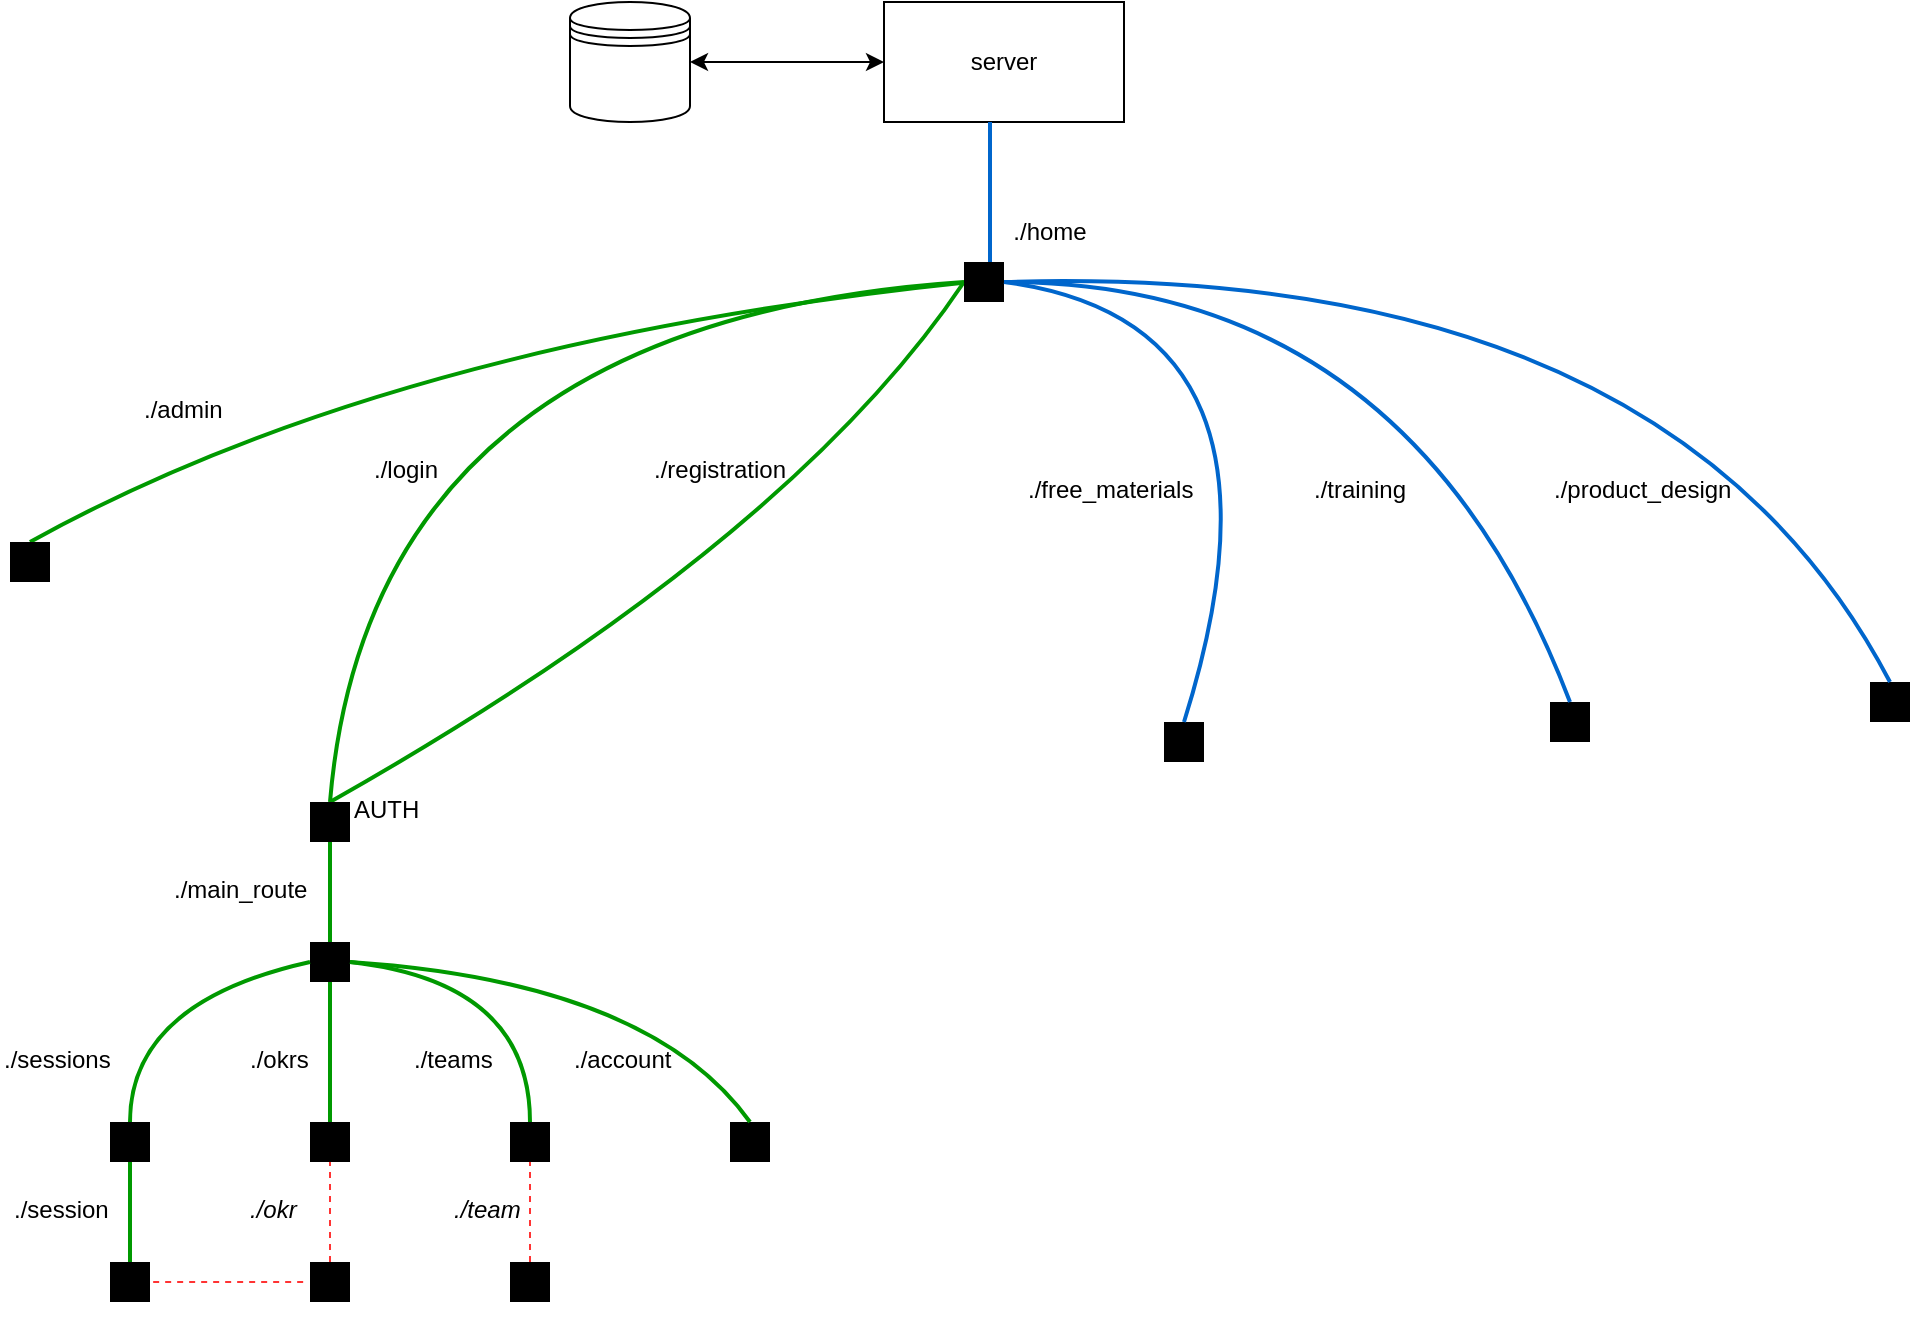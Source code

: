 <mxfile version="20.2.7" type="github">
  <diagram name="Page-1" id="b33cb84f-bf7a-9ccf-f142-242d16432e5d">
    <mxGraphModel dx="2142" dy="996" grid="1" gridSize="10" guides="1" tooltips="1" connect="1" arrows="1" fold="1" page="1" pageScale="1.5" pageWidth="1169" pageHeight="826" background="none" math="0" shadow="0">
      <root>
        <mxCell id="0" style=";html=1;" />
        <mxCell id="1" style=";html=1;" parent="0" />
        <mxCell id="vKaX04_a_XMLNVxywBgB-5" style="edgeStyle=none;curved=1;html=1;endArrow=none;endFill=0;strokeColor=#009900;strokeWidth=2;fontSize=24;fillColor=#FFFFFF;exitX=0.5;exitY=0;exitDx=0;exitDy=0;" edge="1" parent="1" source="vKaX04_a_XMLNVxywBgB-6">
          <mxGeometry relative="1" as="geometry">
            <Array as="points">
              <mxPoint x="570" y="230" />
            </Array>
            <mxPoint x="389.138" y="330" as="sourcePoint" />
            <mxPoint x="860" y="200" as="targetPoint" />
          </mxGeometry>
        </mxCell>
        <mxCell id="vKaX04_a_XMLNVxywBgB-3" style="edgeStyle=none;curved=1;html=1;endArrow=none;endFill=0;strokeColor=#009900;strokeWidth=2;fontSize=24;fillColor=#FFFFFF;exitX=0.5;exitY=0;exitDx=0;exitDy=0;entryX=0;entryY=0.5;entryDx=0;entryDy=0;" edge="1" parent="1" source="2a5a01dd2e413fbf-13" target="2a5a01dd2e413fbf-12">
          <mxGeometry relative="1" as="geometry">
            <Array as="points">
              <mxPoint x="770" y="330" />
            </Array>
            <mxPoint x="620" y="430" as="sourcePoint" />
            <mxPoint x="860" y="200" as="targetPoint" />
          </mxGeometry>
        </mxCell>
        <mxCell id="2a5a01dd2e413fbf-12" value="" style="whiteSpace=wrap;html=1;rounded=0;shadow=0;strokeWidth=1;fillColor=#000000;fontSize=24;align=right;strokeColor=none;" parent="1" vertex="1">
          <mxGeometry x="857" y="190" width="20" height="20" as="geometry" />
        </mxCell>
        <mxCell id="2a5a01dd2e413fbf-44" style="edgeStyle=none;curved=1;html=1;endArrow=none;endFill=0;strokeColor=#009900;strokeWidth=2;fontSize=24;entryX=0;entryY=0.5;entryDx=0;entryDy=0;exitX=0.5;exitY=0;exitDx=0;exitDy=0;fillColor=#FFFFFF;" parent="1" source="2a5a01dd2e413fbf-13" target="2a5a01dd2e413fbf-12" edge="1">
          <mxGeometry relative="1" as="geometry">
            <Array as="points">
              <mxPoint x="560" y="220" />
            </Array>
            <mxPoint x="490" y="320" as="sourcePoint" />
            <mxPoint x="450" y="620" as="targetPoint" />
          </mxGeometry>
        </mxCell>
        <mxCell id="2a5a01dd2e413fbf-13" value="" style="whiteSpace=wrap;html=1;rounded=0;shadow=0;strokeWidth=1;fillColor=#000000;fontSize=24;align=right;strokeColor=none;" parent="1" vertex="1">
          <mxGeometry x="530" y="460" width="20" height="20" as="geometry" />
        </mxCell>
        <mxCell id="BhT1gj-zwRNEUNMPTzrb-5" value="./home" style="text;html=1;strokeColor=none;fillColor=none;align=center;verticalAlign=middle;whiteSpace=wrap;rounded=0;" parent="1" vertex="1">
          <mxGeometry x="870" y="160" width="60" height="30" as="geometry" />
        </mxCell>
        <mxCell id="BhT1gj-zwRNEUNMPTzrb-8" value="" style="whiteSpace=wrap;html=1;rounded=0;shadow=0;strokeWidth=1;fillColor=#000000;fontSize=24;align=right;strokeColor=none;" parent="1" vertex="1">
          <mxGeometry x="1150" y="410" width="20" height="20" as="geometry" />
        </mxCell>
        <mxCell id="BhT1gj-zwRNEUNMPTzrb-10" value="&lt;div style=&quot;text-align: center;&quot;&gt;./login&amp;nbsp;&lt;/div&gt;&lt;div style=&quot;text-align: center;&quot;&gt;&lt;br&gt;&lt;/div&gt;&lt;div style=&quot;text-align: center;&quot;&gt;&lt;br&gt;&lt;/div&gt;&lt;div style=&quot;text-align: center;&quot;&gt;&lt;br&gt;&lt;/div&gt;" style="text;whiteSpace=wrap;html=1;" parent="1" vertex="1">
          <mxGeometry x="560" y="280" width="45" height="20" as="geometry" />
        </mxCell>
        <mxCell id="BhT1gj-zwRNEUNMPTzrb-13" value="&lt;div style=&quot;text-align: center;&quot;&gt;&lt;br&gt;&lt;/div&gt;" style="text;whiteSpace=wrap;html=1;" parent="1" vertex="1">
          <mxGeometry x="480" y="520" width="60" height="40" as="geometry" />
        </mxCell>
        <mxCell id="BhT1gj-zwRNEUNMPTzrb-19" value="" style="shape=datastore;whiteSpace=wrap;html=1;" parent="1" vertex="1">
          <mxGeometry x="660" y="60" width="60" height="60" as="geometry" />
        </mxCell>
        <mxCell id="BhT1gj-zwRNEUNMPTzrb-20" value="server" style="rounded=0;whiteSpace=wrap;html=1;" parent="1" vertex="1">
          <mxGeometry x="817" y="60" width="120" height="60" as="geometry" />
        </mxCell>
        <mxCell id="BhT1gj-zwRNEUNMPTzrb-23" value="" style="endArrow=classic;startArrow=classic;html=1;rounded=0;fillColor=#B9E0A5;entryX=1;entryY=0.5;entryDx=0;entryDy=0;exitX=0;exitY=0.5;exitDx=0;exitDy=0;" parent="1" source="BhT1gj-zwRNEUNMPTzrb-20" target="BhT1gj-zwRNEUNMPTzrb-19" edge="1">
          <mxGeometry width="50" height="50" relative="1" as="geometry">
            <mxPoint x="740" y="450" as="sourcePoint" />
            <mxPoint x="790" y="400" as="targetPoint" />
          </mxGeometry>
        </mxCell>
        <mxCell id="BhT1gj-zwRNEUNMPTzrb-24" style="edgeStyle=none;curved=1;html=1;endArrow=none;endFill=0;strokeColor=#0066CC;strokeWidth=2;fontSize=24;" parent="1" edge="1">
          <mxGeometry relative="1" as="geometry">
            <Array as="points" />
            <mxPoint x="870" y="190" as="sourcePoint" />
            <mxPoint x="870" y="120" as="targetPoint" />
          </mxGeometry>
        </mxCell>
        <mxCell id="BhT1gj-zwRNEUNMPTzrb-49" style="edgeStyle=none;curved=1;html=1;endArrow=none;endFill=0;strokeColor=#0066CC;strokeWidth=2;fontSize=24;entryX=0.5;entryY=0;entryDx=0;entryDy=0;exitX=1;exitY=0.5;exitDx=0;exitDy=0;" parent="1" source="2a5a01dd2e413fbf-12" target="BhT1gj-zwRNEUNMPTzrb-8" edge="1">
          <mxGeometry relative="1" as="geometry">
            <Array as="points">
              <mxPoint x="1080" y="200" />
            </Array>
            <mxPoint x="1030" y="280" as="sourcePoint" />
            <mxPoint x="867" y="210" as="targetPoint" />
          </mxGeometry>
        </mxCell>
        <mxCell id="BhT1gj-zwRNEUNMPTzrb-50" value="&lt;div style=&quot;text-align: center;&quot;&gt;./training&lt;/div&gt;" style="text;whiteSpace=wrap;html=1;" parent="1" vertex="1">
          <mxGeometry x="1030" y="290" width="70" height="40" as="geometry" />
        </mxCell>
        <mxCell id="BhT1gj-zwRNEUNMPTzrb-51" value="" style="whiteSpace=wrap;html=1;rounded=0;shadow=0;strokeWidth=1;fillColor=#000000;fontSize=24;align=right;strokeColor=none;" parent="1" vertex="1">
          <mxGeometry x="957" y="420" width="20" height="20" as="geometry" />
        </mxCell>
        <mxCell id="BhT1gj-zwRNEUNMPTzrb-53" style="edgeStyle=none;curved=1;html=1;endArrow=none;endFill=0;strokeColor=#0066CC;strokeWidth=2;fontSize=24;entryX=0.5;entryY=0;entryDx=0;entryDy=0;exitX=1;exitY=0.5;exitDx=0;exitDy=0;" parent="1" source="2a5a01dd2e413fbf-12" target="BhT1gj-zwRNEUNMPTzrb-51" edge="1">
          <mxGeometry relative="1" as="geometry">
            <Array as="points">
              <mxPoint x="1030" y="220" />
            </Array>
            <mxPoint x="887" y="210" as="sourcePoint" />
            <mxPoint x="1090" y="430" as="targetPoint" />
          </mxGeometry>
        </mxCell>
        <mxCell id="BhT1gj-zwRNEUNMPTzrb-54" value="&lt;div style=&quot;text-align: center;&quot;&gt;./free_materials&lt;/div&gt;" style="text;whiteSpace=wrap;html=1;" parent="1" vertex="1">
          <mxGeometry x="887" y="290" width="70" height="40" as="geometry" />
        </mxCell>
        <mxCell id="BhT1gj-zwRNEUNMPTzrb-55" value="" style="whiteSpace=wrap;html=1;rounded=0;shadow=0;strokeWidth=1;fillColor=#000000;fontSize=24;align=right;strokeColor=none;" parent="1" vertex="1">
          <mxGeometry x="1310" y="400" width="20" height="20" as="geometry" />
        </mxCell>
        <mxCell id="BhT1gj-zwRNEUNMPTzrb-56" style="edgeStyle=none;curved=1;html=1;endArrow=none;endFill=0;strokeColor=#0066CC;strokeWidth=2;fontSize=24;entryX=0.5;entryY=0;entryDx=0;entryDy=0;exitX=1;exitY=0.5;exitDx=0;exitDy=0;" parent="1" source="2a5a01dd2e413fbf-12" target="BhT1gj-zwRNEUNMPTzrb-55" edge="1">
          <mxGeometry relative="1" as="geometry">
            <Array as="points">
              <mxPoint x="1210" y="190" />
            </Array>
            <mxPoint x="887" y="210" as="sourcePoint" />
            <mxPoint x="1090" y="430" as="targetPoint" />
          </mxGeometry>
        </mxCell>
        <mxCell id="BhT1gj-zwRNEUNMPTzrb-57" value="&lt;div style=&quot;text-align: center;&quot;&gt;./product_design&lt;/div&gt;" style="text;whiteSpace=wrap;html=1;" parent="1" vertex="1">
          <mxGeometry x="1150" y="290" width="70" height="40" as="geometry" />
        </mxCell>
        <mxCell id="vKaX04_a_XMLNVxywBgB-4" value="&lt;div style=&quot;text-align: center;&quot;&gt;./registration&lt;/div&gt;&lt;div style=&quot;text-align: center;&quot;&gt;&lt;br style=&quot;color: rgb(0, 0, 0); font-family: Helvetica; font-size: 12px; font-style: normal; font-variant-ligatures: normal; font-variant-caps: normal; font-weight: 400; letter-spacing: normal; orphans: 2; text-align: center; text-indent: 0px; text-transform: none; widows: 2; word-spacing: 0px; -webkit-text-stroke-width: 0px; background-color: rgb(248, 249, 250); text-decoration-thickness: initial; text-decoration-style: initial; text-decoration-color: initial;&quot;&gt;&#xa;&#xa;&lt;/div&gt;" style="text;whiteSpace=wrap;html=1;" vertex="1" parent="1">
          <mxGeometry x="700" y="280" width="70" height="30" as="geometry" />
        </mxCell>
        <mxCell id="vKaX04_a_XMLNVxywBgB-6" value="" style="whiteSpace=wrap;html=1;rounded=0;shadow=0;strokeWidth=1;fillColor=#000000;fontSize=24;align=right;strokeColor=none;" vertex="1" parent="1">
          <mxGeometry x="380" y="330" width="20" height="20" as="geometry" />
        </mxCell>
        <mxCell id="vKaX04_a_XMLNVxywBgB-7" value="&lt;div style=&quot;text-align: center;&quot;&gt;./admin&lt;/div&gt;&lt;div style=&quot;text-align: center;&quot;&gt;&lt;br&gt;&lt;/div&gt;&lt;div style=&quot;text-align: center;&quot;&gt;&lt;br&gt;&lt;/div&gt;&lt;div style=&quot;text-align: center;&quot;&gt;&lt;br&gt;&lt;/div&gt;&lt;div style=&quot;text-align: center;&quot;&gt;&lt;br style=&quot;color: rgb(0, 0, 0); font-family: Helvetica; font-size: 12px; font-style: normal; font-variant-ligatures: normal; font-variant-caps: normal; font-weight: 400; letter-spacing: normal; orphans: 2; text-align: center; text-indent: 0px; text-transform: none; widows: 2; word-spacing: 0px; -webkit-text-stroke-width: 0px; background-color: rgb(248, 249, 250); text-decoration-thickness: initial; text-decoration-style: initial; text-decoration-color: initial;&quot;&gt;&lt;br&gt;&lt;br&gt;&lt;/div&gt;" style="text;whiteSpace=wrap;html=1;" vertex="1" parent="1">
          <mxGeometry x="445" y="250" width="70" height="30" as="geometry" />
        </mxCell>
        <mxCell id="vKaX04_a_XMLNVxywBgB-12" value="&lt;div style=&quot;text-align: center;&quot;&gt;AUTH&lt;/div&gt;&lt;div style=&quot;text-align: center;&quot;&gt;&lt;br&gt;&lt;/div&gt;&lt;div style=&quot;text-align: center;&quot;&gt;&lt;br&gt;&lt;/div&gt;&lt;div style=&quot;text-align: center;&quot;&gt;&lt;br style=&quot;color: rgb(0, 0, 0); font-family: Helvetica; font-size: 12px; font-style: normal; font-variant-ligatures: normal; font-variant-caps: normal; font-weight: 400; letter-spacing: normal; orphans: 2; text-align: center; text-indent: 0px; text-transform: none; widows: 2; word-spacing: 0px; -webkit-text-stroke-width: 0px; background-color: rgb(248, 249, 250); text-decoration-thickness: initial; text-decoration-style: initial; text-decoration-color: initial;&quot;&gt;&lt;br&gt;&lt;br&gt;&lt;/div&gt;" style="text;whiteSpace=wrap;html=1;" vertex="1" parent="1">
          <mxGeometry x="550" y="450" width="40" height="20" as="geometry" />
        </mxCell>
        <mxCell id="vKaX04_a_XMLNVxywBgB-13" value="" style="whiteSpace=wrap;html=1;rounded=0;shadow=0;strokeWidth=1;fillColor=#000000;fontSize=24;align=right;strokeColor=none;" vertex="1" parent="1">
          <mxGeometry x="430" y="620" width="20" height="20" as="geometry" />
        </mxCell>
        <mxCell id="vKaX04_a_XMLNVxywBgB-14" value="" style="whiteSpace=wrap;html=1;rounded=0;shadow=0;strokeWidth=1;fillColor=#000000;fontSize=24;align=right;strokeColor=none;" vertex="1" parent="1">
          <mxGeometry x="430" y="690" width="20" height="20" as="geometry" />
        </mxCell>
        <mxCell id="vKaX04_a_XMLNVxywBgB-15" value="" style="whiteSpace=wrap;html=1;rounded=0;shadow=0;strokeWidth=1;fillColor=#000000;fontSize=24;align=right;strokeColor=none;" vertex="1" parent="1">
          <mxGeometry x="530" y="620" width="20" height="20" as="geometry" />
        </mxCell>
        <mxCell id="vKaX04_a_XMLNVxywBgB-16" value="" style="whiteSpace=wrap;html=1;rounded=0;shadow=0;strokeWidth=1;fillColor=#000000;fontSize=24;align=right;strokeColor=none;" vertex="1" parent="1">
          <mxGeometry x="530" y="530" width="20" height="20" as="geometry" />
        </mxCell>
        <mxCell id="vKaX04_a_XMLNVxywBgB-17" style="edgeStyle=none;curved=1;html=1;endArrow=none;endFill=0;strokeColor=#009900;strokeWidth=2;fontSize=24;fillColor=#FFFFFF;entryX=0.5;entryY=0;entryDx=0;entryDy=0;exitX=0;exitY=0.5;exitDx=0;exitDy=0;" edge="1" parent="1" source="vKaX04_a_XMLNVxywBgB-16" target="vKaX04_a_XMLNVxywBgB-13">
          <mxGeometry relative="1" as="geometry">
            <Array as="points">
              <mxPoint x="440" y="560" />
            </Array>
            <mxPoint x="240" y="420" as="sourcePoint" />
            <mxPoint x="380" y="580" as="targetPoint" />
          </mxGeometry>
        </mxCell>
        <mxCell id="vKaX04_a_XMLNVxywBgB-19" value="&lt;div style=&quot;text-align: center;&quot;&gt;./sessions&amp;nbsp;&lt;/div&gt;&lt;div style=&quot;text-align: center;&quot;&gt;&lt;br&gt;&lt;/div&gt;&lt;div style=&quot;text-align: center;&quot;&gt;&lt;br&gt;&lt;/div&gt;&lt;div style=&quot;text-align: center;&quot;&gt;&lt;br style=&quot;color: rgb(0, 0, 0); font-family: Helvetica; font-size: 12px; font-style: normal; font-variant-ligatures: normal; font-variant-caps: normal; font-weight: 400; letter-spacing: normal; orphans: 2; text-align: center; text-indent: 0px; text-transform: none; widows: 2; word-spacing: 0px; -webkit-text-stroke-width: 0px; background-color: rgb(248, 249, 250); text-decoration-thickness: initial; text-decoration-style: initial; text-decoration-color: initial;&quot;&gt;&lt;br&gt;&lt;br&gt;&lt;/div&gt;" style="text;whiteSpace=wrap;html=1;" vertex="1" parent="1">
          <mxGeometry x="375" y="575" width="70" height="30" as="geometry" />
        </mxCell>
        <mxCell id="vKaX04_a_XMLNVxywBgB-23" style="edgeStyle=none;curved=1;html=1;endArrow=none;endFill=0;strokeColor=#009900;strokeWidth=2;fontSize=24;fillColor=#FFFFFF;exitX=0.5;exitY=0;exitDx=0;exitDy=0;entryX=0.5;entryY=1;entryDx=0;entryDy=0;" edge="1" parent="1" source="vKaX04_a_XMLNVxywBgB-14" target="vKaX04_a_XMLNVxywBgB-13">
          <mxGeometry relative="1" as="geometry">
            <Array as="points" />
            <mxPoint x="540.0" y="480" as="sourcePoint" />
            <mxPoint x="260" y="610" as="targetPoint" />
          </mxGeometry>
        </mxCell>
        <mxCell id="vKaX04_a_XMLNVxywBgB-25" value="&lt;div style=&quot;text-align: center;&quot;&gt;./session&lt;/div&gt;&lt;div style=&quot;text-align: center;&quot;&gt;&lt;br style=&quot;color: rgb(0, 0, 0); font-family: Helvetica; font-size: 12px; font-style: normal; font-variant-ligatures: normal; font-variant-caps: normal; font-weight: 400; letter-spacing: normal; orphans: 2; text-align: center; text-indent: 0px; text-transform: none; widows: 2; word-spacing: 0px; -webkit-text-stroke-width: 0px; background-color: rgb(248, 249, 250); text-decoration-thickness: initial; text-decoration-style: initial; text-decoration-color: initial;&quot;&gt;&lt;br&gt;&lt;br&gt;&lt;/div&gt;" style="text;whiteSpace=wrap;html=1;" vertex="1" parent="1">
          <mxGeometry x="380" y="650" width="50" height="30" as="geometry" />
        </mxCell>
        <mxCell id="vKaX04_a_XMLNVxywBgB-28" style="edgeStyle=none;curved=1;html=1;endArrow=none;endFill=0;strokeColor=#009900;strokeWidth=2;fontSize=24;fillColor=#FFFFFF;exitX=0.5;exitY=0;exitDx=0;exitDy=0;entryX=0.5;entryY=1;entryDx=0;entryDy=0;" edge="1" parent="1" source="vKaX04_a_XMLNVxywBgB-16" target="2a5a01dd2e413fbf-13">
          <mxGeometry relative="1" as="geometry">
            <Array as="points" />
            <mxPoint x="370" y="680" as="sourcePoint" />
            <mxPoint x="370" y="610" as="targetPoint" />
          </mxGeometry>
        </mxCell>
        <mxCell id="vKaX04_a_XMLNVxywBgB-30" value="&lt;div style=&quot;text-align: center;&quot;&gt;./main_route&lt;/div&gt;&lt;div style=&quot;text-align: center;&quot;&gt;&amp;nbsp;&lt;/div&gt;&lt;div style=&quot;text-align: center;&quot;&gt;&lt;br style=&quot;color: rgb(0, 0, 0); font-family: Helvetica; font-size: 12px; font-style: normal; font-variant-ligatures: normal; font-variant-caps: normal; font-weight: 400; letter-spacing: normal; orphans: 2; text-align: center; text-indent: 0px; text-transform: none; widows: 2; word-spacing: 0px; -webkit-text-stroke-width: 0px; background-color: rgb(248, 249, 250); text-decoration-thickness: initial; text-decoration-style: initial; text-decoration-color: initial;&quot;&gt;&lt;br&gt;&lt;br&gt;&lt;/div&gt;" style="text;whiteSpace=wrap;html=1;" vertex="1" parent="1">
          <mxGeometry x="460" y="490" width="70" height="30" as="geometry" />
        </mxCell>
        <mxCell id="vKaX04_a_XMLNVxywBgB-34" style="edgeStyle=none;curved=1;html=1;endArrow=none;endFill=0;strokeColor=#009900;strokeWidth=2;fontSize=24;fillColor=#FFFFFF;exitX=0.5;exitY=0;exitDx=0;exitDy=0;entryX=1;entryY=0.75;entryDx=0;entryDy=0;" edge="1" parent="1" source="vKaX04_a_XMLNVxywBgB-15" target="BhT1gj-zwRNEUNMPTzrb-13">
          <mxGeometry relative="1" as="geometry">
            <Array as="points" />
            <mxPoint x="450.0" y="700" as="sourcePoint" />
            <mxPoint x="450.0" y="650" as="targetPoint" />
          </mxGeometry>
        </mxCell>
        <mxCell id="vKaX04_a_XMLNVxywBgB-35" value="&lt;div style=&quot;text-align: center;&quot;&gt;./okrs&lt;/div&gt;&lt;div style=&quot;text-align: center;&quot;&gt;&lt;br&gt;&lt;/div&gt;&lt;div style=&quot;text-align: center;&quot;&gt;&lt;br style=&quot;color: rgb(0, 0, 0); font-family: Helvetica; font-size: 12px; font-style: normal; font-variant-ligatures: normal; font-variant-caps: normal; font-weight: 400; letter-spacing: normal; orphans: 2; text-align: center; text-indent: 0px; text-transform: none; widows: 2; word-spacing: 0px; -webkit-text-stroke-width: 0px; background-color: rgb(248, 249, 250); text-decoration-thickness: initial; text-decoration-style: initial; text-decoration-color: initial;&quot;&gt;&lt;br&gt;&lt;br&gt;&lt;/div&gt;" style="text;whiteSpace=wrap;html=1;" vertex="1" parent="1">
          <mxGeometry x="497.5" y="575" width="25" height="20" as="geometry" />
        </mxCell>
        <mxCell id="vKaX04_a_XMLNVxywBgB-36" value="" style="whiteSpace=wrap;html=1;rounded=0;shadow=0;strokeWidth=1;fillColor=#000000;fontSize=24;align=right;strokeColor=none;" vertex="1" parent="1">
          <mxGeometry x="630" y="620" width="20" height="20" as="geometry" />
        </mxCell>
        <mxCell id="vKaX04_a_XMLNVxywBgB-37" style="edgeStyle=none;curved=1;html=1;endArrow=none;endFill=0;strokeColor=#009900;strokeWidth=2;fontSize=24;fillColor=#FFFFFF;exitX=0.5;exitY=0;exitDx=0;exitDy=0;" edge="1" parent="1" source="vKaX04_a_XMLNVxywBgB-36">
          <mxGeometry relative="1" as="geometry">
            <Array as="points">
              <mxPoint x="640" y="550" />
            </Array>
            <mxPoint x="550.0" y="630" as="sourcePoint" />
            <mxPoint x="550" y="540" as="targetPoint" />
          </mxGeometry>
        </mxCell>
        <mxCell id="vKaX04_a_XMLNVxywBgB-38" value="" style="whiteSpace=wrap;html=1;rounded=0;shadow=0;strokeWidth=1;fillColor=#000000;fontSize=24;align=right;strokeColor=none;" vertex="1" parent="1">
          <mxGeometry x="740" y="620" width="20" height="20" as="geometry" />
        </mxCell>
        <mxCell id="vKaX04_a_XMLNVxywBgB-39" style="edgeStyle=none;curved=1;html=1;endArrow=none;endFill=0;strokeColor=#009900;strokeWidth=2;fontSize=24;fillColor=#FFFFFF;exitX=0.5;exitY=0;exitDx=0;exitDy=0;entryX=1;entryY=0.5;entryDx=0;entryDy=0;" edge="1" parent="1" source="vKaX04_a_XMLNVxywBgB-38" target="vKaX04_a_XMLNVxywBgB-16">
          <mxGeometry relative="1" as="geometry">
            <Array as="points">
              <mxPoint x="700" y="550" />
            </Array>
            <mxPoint x="650" y="630" as="sourcePoint" />
            <mxPoint x="560.0" y="550" as="targetPoint" />
          </mxGeometry>
        </mxCell>
        <mxCell id="vKaX04_a_XMLNVxywBgB-41" value="&lt;div style=&quot;text-align: center;&quot;&gt;./teams&lt;/div&gt;&lt;div style=&quot;text-align: center;&quot;&gt;&lt;br&gt;&lt;/div&gt;&lt;div style=&quot;text-align: center;&quot;&gt;&lt;br style=&quot;color: rgb(0, 0, 0); font-family: Helvetica; font-size: 12px; font-style: normal; font-variant-ligatures: normal; font-variant-caps: normal; font-weight: 400; letter-spacing: normal; orphans: 2; text-align: center; text-indent: 0px; text-transform: none; widows: 2; word-spacing: 0px; -webkit-text-stroke-width: 0px; background-color: rgb(248, 249, 250); text-decoration-thickness: initial; text-decoration-style: initial; text-decoration-color: initial;&quot;&gt;&lt;br&gt;&lt;br&gt;&lt;/div&gt;" style="text;whiteSpace=wrap;html=1;" vertex="1" parent="1">
          <mxGeometry x="580" y="575" width="60" height="30" as="geometry" />
        </mxCell>
        <mxCell id="vKaX04_a_XMLNVxywBgB-44" value="&lt;div style=&quot;text-align: center;&quot;&gt;./account&lt;/div&gt;&lt;div style=&quot;text-align: center;&quot;&gt;&lt;br&gt;&lt;/div&gt;&lt;div style=&quot;text-align: center;&quot;&gt;&lt;br style=&quot;color: rgb(0, 0, 0); font-family: Helvetica; font-size: 12px; font-style: normal; font-variant-ligatures: normal; font-variant-caps: normal; font-weight: 400; letter-spacing: normal; orphans: 2; text-align: center; text-indent: 0px; text-transform: none; widows: 2; word-spacing: 0px; -webkit-text-stroke-width: 0px; background-color: rgb(248, 249, 250); text-decoration-thickness: initial; text-decoration-style: initial; text-decoration-color: initial;&quot;&gt;&lt;br&gt;&lt;br&gt;&lt;/div&gt;" style="text;whiteSpace=wrap;html=1;" vertex="1" parent="1">
          <mxGeometry x="660" y="575" width="60" height="30" as="geometry" />
        </mxCell>
        <mxCell id="vKaX04_a_XMLNVxywBgB-46" value="" style="whiteSpace=wrap;html=1;rounded=0;shadow=0;strokeWidth=1;fillColor=#000000;fontSize=24;align=right;strokeColor=none;" vertex="1" parent="1">
          <mxGeometry x="530" y="690" width="20" height="20" as="geometry" />
        </mxCell>
        <mxCell id="vKaX04_a_XMLNVxywBgB-47" value="" style="whiteSpace=wrap;html=1;rounded=0;shadow=0;strokeWidth=1;fillColor=#000000;fontSize=24;align=right;strokeColor=none;" vertex="1" parent="1">
          <mxGeometry x="630" y="690" width="20" height="20" as="geometry" />
        </mxCell>
        <mxCell id="vKaX04_a_XMLNVxywBgB-50" value="&lt;div style=&quot;text-align: center;&quot;&gt;&lt;i&gt;./team&lt;/i&gt;&lt;/div&gt;&lt;div style=&quot;text-align: center;&quot;&gt;&lt;br&gt;&lt;/div&gt;&lt;div style=&quot;text-align: center;&quot;&gt;&lt;br style=&quot;color: rgb(0, 0, 0); font-family: Helvetica; font-size: 12px; font-style: normal; font-variant-ligatures: normal; font-variant-caps: normal; font-weight: 400; letter-spacing: normal; orphans: 2; text-align: center; text-indent: 0px; text-transform: none; widows: 2; word-spacing: 0px; -webkit-text-stroke-width: 0px; background-color: rgb(248, 249, 250); text-decoration-thickness: initial; text-decoration-style: initial; text-decoration-color: initial;&quot;&gt;&lt;br&gt;&lt;br&gt;&lt;/div&gt;" style="text;whiteSpace=wrap;html=1;" vertex="1" parent="1">
          <mxGeometry x="600" y="650" width="30" height="30" as="geometry" />
        </mxCell>
        <mxCell id="vKaX04_a_XMLNVxywBgB-51" value="&lt;div style=&quot;text-align: center;&quot;&gt;&lt;i&gt;./okr&lt;/i&gt;&lt;/div&gt;&lt;div style=&quot;text-align: center;&quot;&gt;&lt;br style=&quot;color: rgb(0, 0, 0); font-family: Helvetica; font-size: 12px; font-style: normal; font-variant-ligatures: normal; font-variant-caps: normal; font-weight: 400; letter-spacing: normal; orphans: 2; text-align: center; text-indent: 0px; text-transform: none; widows: 2; word-spacing: 0px; -webkit-text-stroke-width: 0px; background-color: rgb(248, 249, 250); text-decoration-thickness: initial; text-decoration-style: initial; text-decoration-color: initial;&quot;&gt;&lt;br&gt;&lt;br&gt;&lt;/div&gt;" style="text;whiteSpace=wrap;html=1;" vertex="1" parent="1">
          <mxGeometry x="497.5" y="650" width="32.5" height="30" as="geometry" />
        </mxCell>
        <mxCell id="vKaX04_a_XMLNVxywBgB-54" value="" style="endArrow=none;dashed=1;html=1;rounded=0;strokeColor=#FF3333;fillColor=#FFFFFF;entryX=1;entryY=0.5;entryDx=0;entryDy=0;exitX=-0.171;exitY=0.5;exitDx=0;exitDy=0;exitPerimeter=0;" edge="1" parent="1" source="vKaX04_a_XMLNVxywBgB-46" target="vKaX04_a_XMLNVxywBgB-14">
          <mxGeometry width="50" height="50" relative="1" as="geometry">
            <mxPoint x="710" y="560" as="sourcePoint" />
            <mxPoint x="760" y="510" as="targetPoint" />
          </mxGeometry>
        </mxCell>
        <mxCell id="vKaX04_a_XMLNVxywBgB-55" value="" style="endArrow=none;dashed=1;html=1;rounded=0;strokeColor=#FF3333;fillColor=#FFFFFF;entryX=0.5;entryY=1;entryDx=0;entryDy=0;exitX=0.5;exitY=0;exitDx=0;exitDy=0;" edge="1" parent="1" source="vKaX04_a_XMLNVxywBgB-46" target="vKaX04_a_XMLNVxywBgB-15">
          <mxGeometry width="50" height="50" relative="1" as="geometry">
            <mxPoint x="536.58" y="710" as="sourcePoint" />
            <mxPoint x="460" y="710" as="targetPoint" />
          </mxGeometry>
        </mxCell>
        <mxCell id="vKaX04_a_XMLNVxywBgB-56" value="" style="endArrow=none;dashed=1;html=1;rounded=0;strokeColor=#FF3333;fillColor=#FFFFFF;entryX=0.5;entryY=1;entryDx=0;entryDy=0;exitX=0.5;exitY=0;exitDx=0;exitDy=0;" edge="1" parent="1" source="vKaX04_a_XMLNVxywBgB-47" target="vKaX04_a_XMLNVxywBgB-36">
          <mxGeometry width="50" height="50" relative="1" as="geometry">
            <mxPoint x="536.58" y="710" as="sourcePoint" />
            <mxPoint x="460" y="710" as="targetPoint" />
          </mxGeometry>
        </mxCell>
      </root>
    </mxGraphModel>
  </diagram>
</mxfile>
